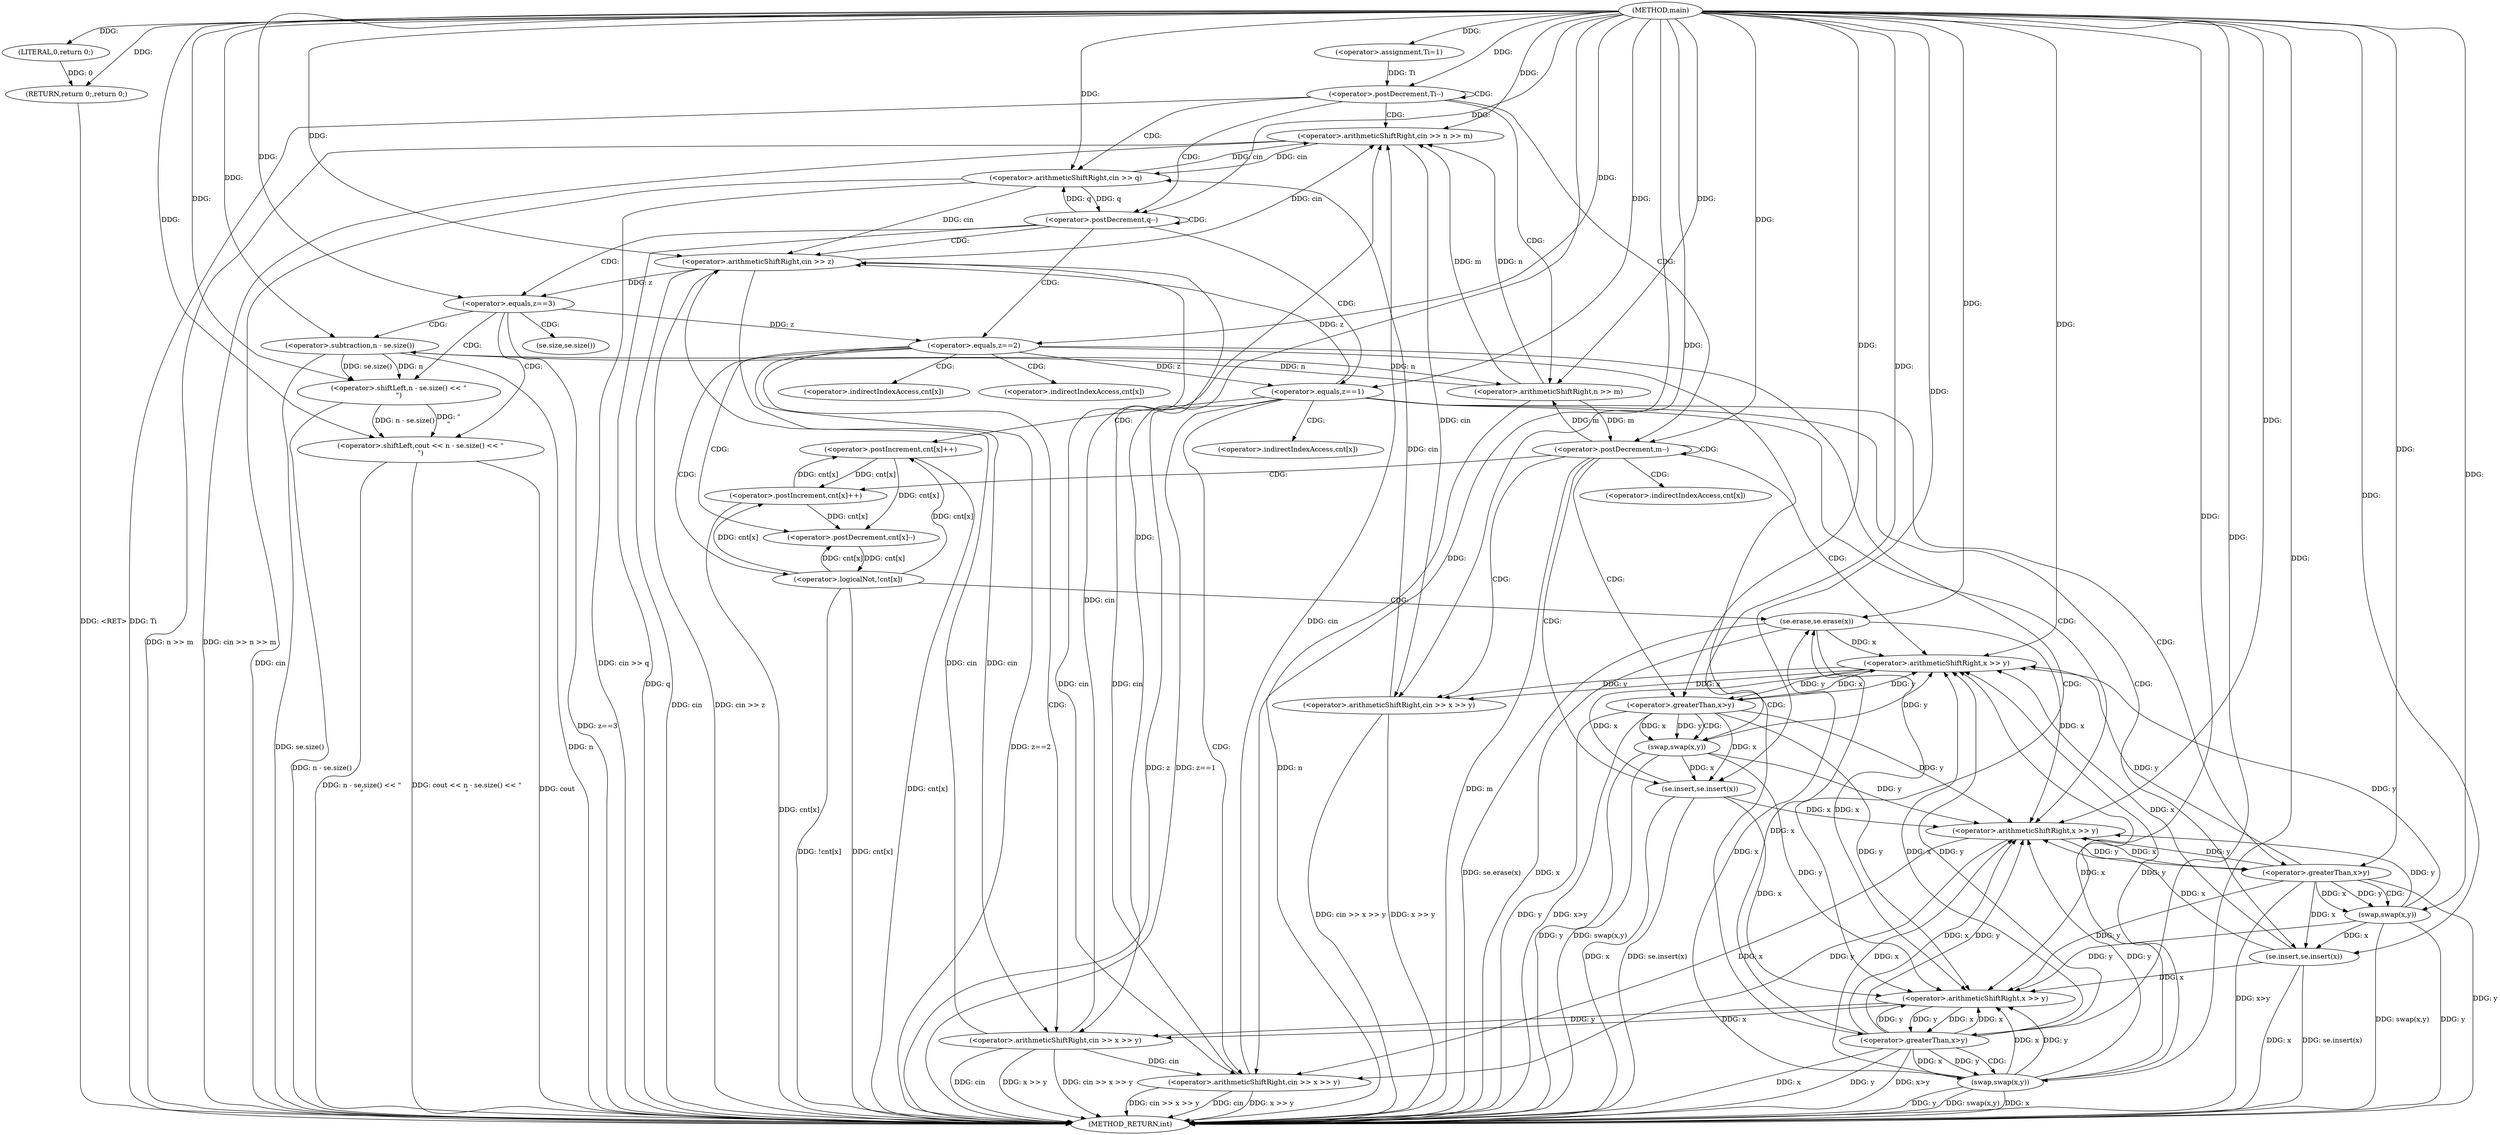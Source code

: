digraph "main" {  
"1000141" [label = "(METHOD,main)" ]
"1000259" [label = "(METHOD_RETURN,int)" ]
"1000144" [label = "(<operator>.assignment,Ti=1)" ]
"1000257" [label = "(RETURN,return 0;,return 0;)" ]
"1000148" [label = "(<operator>.postDecrement,Ti--)" ]
"1000258" [label = "(LITERAL,0,return 0;)" ]
"1000151" [label = "(<operator>.arithmeticShiftRight,cin >> n >> m)" ]
"1000181" [label = "(<operator>.arithmeticShiftRight,cin >> q)" ]
"1000157" [label = "(<operator>.postDecrement,m--)" ]
"1000185" [label = "(<operator>.postDecrement,q--)" ]
"1000153" [label = "(<operator>.arithmeticShiftRight,n >> m)" ]
"1000162" [label = "(<operator>.arithmeticShiftRight,cin >> x >> y)" ]
"1000174" [label = "(se.insert,se.insert(x))" ]
"1000176" [label = "(<operator>.postIncrement,cnt[x]++)" ]
"1000191" [label = "(<operator>.arithmeticShiftRight,cin >> z)" ]
"1000168" [label = "(<operator>.greaterThan,x>y)" ]
"1000171" [label = "(swap,swap(x,y))" ]
"1000195" [label = "(<operator>.equals,z==3)" ]
"1000207" [label = "(<operator>.equals,z==2)" ]
"1000235" [label = "(<operator>.equals,z==1)" ]
"1000164" [label = "(<operator>.arithmeticShiftRight,x >> y)" ]
"1000199" [label = "(<operator>.shiftLeft,cout << n - se.size() << \"\n\")" ]
"1000211" [label = "(<operator>.arithmeticShiftRight,cin >> x >> y)" ]
"1000223" [label = "(<operator>.postDecrement,cnt[x]--)" ]
"1000239" [label = "(<operator>.arithmeticShiftRight,cin >> x >> y)" ]
"1000251" [label = "(<operator>.postIncrement,cnt[x]++)" ]
"1000255" [label = "(se.insert,se.insert(x))" ]
"1000217" [label = "(<operator>.greaterThan,x>y)" ]
"1000220" [label = "(swap,swap(x,y))" ]
"1000228" [label = "(<operator>.logicalNot,!cnt[x])" ]
"1000232" [label = "(se.erase,se.erase(x))" ]
"1000245" [label = "(<operator>.greaterThan,x>y)" ]
"1000248" [label = "(swap,swap(x,y))" ]
"1000201" [label = "(<operator>.shiftLeft,n - se.size() << \"\n\")" ]
"1000213" [label = "(<operator>.arithmeticShiftRight,x >> y)" ]
"1000241" [label = "(<operator>.arithmeticShiftRight,x >> y)" ]
"1000202" [label = "(<operator>.subtraction,n - se.size())" ]
"1000177" [label = "(<operator>.indirectIndexAccess,cnt[x])" ]
"1000224" [label = "(<operator>.indirectIndexAccess,cnt[x])" ]
"1000252" [label = "(<operator>.indirectIndexAccess,cnt[x])" ]
"1000229" [label = "(<operator>.indirectIndexAccess,cnt[x])" ]
"1000204" [label = "(se.size,se.size())" ]
  "1000148" -> "1000259"  [ label = "DDG: Ti"] 
  "1000153" -> "1000259"  [ label = "DDG: n"] 
  "1000151" -> "1000259"  [ label = "DDG: n >> m"] 
  "1000151" -> "1000259"  [ label = "DDG: cin >> n >> m"] 
  "1000157" -> "1000259"  [ label = "DDG: m"] 
  "1000181" -> "1000259"  [ label = "DDG: cin"] 
  "1000181" -> "1000259"  [ label = "DDG: cin >> q"] 
  "1000185" -> "1000259"  [ label = "DDG: q"] 
  "1000191" -> "1000259"  [ label = "DDG: cin"] 
  "1000191" -> "1000259"  [ label = "DDG: cin >> z"] 
  "1000195" -> "1000259"  [ label = "DDG: z==3"] 
  "1000202" -> "1000259"  [ label = "DDG: n"] 
  "1000202" -> "1000259"  [ label = "DDG: se.size()"] 
  "1000201" -> "1000259"  [ label = "DDG: n - se.size()"] 
  "1000199" -> "1000259"  [ label = "DDG: n - se.size() << \"\n\""] 
  "1000199" -> "1000259"  [ label = "DDG: cout << n - se.size() << \"\n\""] 
  "1000207" -> "1000259"  [ label = "DDG: z==2"] 
  "1000211" -> "1000259"  [ label = "DDG: cin"] 
  "1000211" -> "1000259"  [ label = "DDG: x >> y"] 
  "1000211" -> "1000259"  [ label = "DDG: cin >> x >> y"] 
  "1000217" -> "1000259"  [ label = "DDG: x"] 
  "1000217" -> "1000259"  [ label = "DDG: y"] 
  "1000217" -> "1000259"  [ label = "DDG: x>y"] 
  "1000220" -> "1000259"  [ label = "DDG: x"] 
  "1000220" -> "1000259"  [ label = "DDG: y"] 
  "1000220" -> "1000259"  [ label = "DDG: swap(x,y)"] 
  "1000228" -> "1000259"  [ label = "DDG: cnt[x]"] 
  "1000228" -> "1000259"  [ label = "DDG: !cnt[x]"] 
  "1000232" -> "1000259"  [ label = "DDG: x"] 
  "1000232" -> "1000259"  [ label = "DDG: se.erase(x)"] 
  "1000235" -> "1000259"  [ label = "DDG: z"] 
  "1000235" -> "1000259"  [ label = "DDG: z==1"] 
  "1000239" -> "1000259"  [ label = "DDG: cin"] 
  "1000239" -> "1000259"  [ label = "DDG: x >> y"] 
  "1000239" -> "1000259"  [ label = "DDG: cin >> x >> y"] 
  "1000245" -> "1000259"  [ label = "DDG: y"] 
  "1000245" -> "1000259"  [ label = "DDG: x>y"] 
  "1000248" -> "1000259"  [ label = "DDG: y"] 
  "1000248" -> "1000259"  [ label = "DDG: swap(x,y)"] 
  "1000251" -> "1000259"  [ label = "DDG: cnt[x]"] 
  "1000255" -> "1000259"  [ label = "DDG: x"] 
  "1000255" -> "1000259"  [ label = "DDG: se.insert(x)"] 
  "1000162" -> "1000259"  [ label = "DDG: x >> y"] 
  "1000162" -> "1000259"  [ label = "DDG: cin >> x >> y"] 
  "1000168" -> "1000259"  [ label = "DDG: y"] 
  "1000168" -> "1000259"  [ label = "DDG: x>y"] 
  "1000171" -> "1000259"  [ label = "DDG: y"] 
  "1000171" -> "1000259"  [ label = "DDG: swap(x,y)"] 
  "1000174" -> "1000259"  [ label = "DDG: x"] 
  "1000174" -> "1000259"  [ label = "DDG: se.insert(x)"] 
  "1000176" -> "1000259"  [ label = "DDG: cnt[x]"] 
  "1000257" -> "1000259"  [ label = "DDG: <RET>"] 
  "1000199" -> "1000259"  [ label = "DDG: cout"] 
  "1000141" -> "1000144"  [ label = "DDG: "] 
  "1000258" -> "1000257"  [ label = "DDG: 0"] 
  "1000141" -> "1000257"  [ label = "DDG: "] 
  "1000141" -> "1000258"  [ label = "DDG: "] 
  "1000144" -> "1000148"  [ label = "DDG: Ti"] 
  "1000141" -> "1000148"  [ label = "DDG: "] 
  "1000181" -> "1000151"  [ label = "DDG: cin"] 
  "1000191" -> "1000151"  [ label = "DDG: cin"] 
  "1000211" -> "1000151"  [ label = "DDG: cin"] 
  "1000239" -> "1000151"  [ label = "DDG: cin"] 
  "1000141" -> "1000151"  [ label = "DDG: "] 
  "1000153" -> "1000151"  [ label = "DDG: m"] 
  "1000153" -> "1000151"  [ label = "DDG: n"] 
  "1000151" -> "1000181"  [ label = "DDG: cin"] 
  "1000162" -> "1000181"  [ label = "DDG: cin"] 
  "1000141" -> "1000181"  [ label = "DDG: "] 
  "1000185" -> "1000181"  [ label = "DDG: q"] 
  "1000202" -> "1000153"  [ label = "DDG: n"] 
  "1000141" -> "1000153"  [ label = "DDG: "] 
  "1000157" -> "1000153"  [ label = "DDG: m"] 
  "1000153" -> "1000157"  [ label = "DDG: m"] 
  "1000141" -> "1000157"  [ label = "DDG: "] 
  "1000181" -> "1000185"  [ label = "DDG: q"] 
  "1000141" -> "1000185"  [ label = "DDG: "] 
  "1000151" -> "1000162"  [ label = "DDG: cin"] 
  "1000141" -> "1000162"  [ label = "DDG: "] 
  "1000164" -> "1000162"  [ label = "DDG: x"] 
  "1000164" -> "1000162"  [ label = "DDG: y"] 
  "1000168" -> "1000174"  [ label = "DDG: x"] 
  "1000171" -> "1000174"  [ label = "DDG: x"] 
  "1000141" -> "1000174"  [ label = "DDG: "] 
  "1000228" -> "1000176"  [ label = "DDG: cnt[x]"] 
  "1000251" -> "1000176"  [ label = "DDG: cnt[x]"] 
  "1000181" -> "1000191"  [ label = "DDG: cin"] 
  "1000211" -> "1000191"  [ label = "DDG: cin"] 
  "1000239" -> "1000191"  [ label = "DDG: cin"] 
  "1000141" -> "1000191"  [ label = "DDG: "] 
  "1000235" -> "1000191"  [ label = "DDG: z"] 
  "1000217" -> "1000164"  [ label = "DDG: x"] 
  "1000220" -> "1000164"  [ label = "DDG: x"] 
  "1000232" -> "1000164"  [ label = "DDG: x"] 
  "1000255" -> "1000164"  [ label = "DDG: x"] 
  "1000174" -> "1000164"  [ label = "DDG: x"] 
  "1000141" -> "1000164"  [ label = "DDG: "] 
  "1000217" -> "1000164"  [ label = "DDG: y"] 
  "1000220" -> "1000164"  [ label = "DDG: y"] 
  "1000245" -> "1000164"  [ label = "DDG: y"] 
  "1000248" -> "1000164"  [ label = "DDG: y"] 
  "1000168" -> "1000164"  [ label = "DDG: y"] 
  "1000171" -> "1000164"  [ label = "DDG: y"] 
  "1000164" -> "1000168"  [ label = "DDG: x"] 
  "1000141" -> "1000168"  [ label = "DDG: "] 
  "1000164" -> "1000168"  [ label = "DDG: y"] 
  "1000168" -> "1000171"  [ label = "DDG: x"] 
  "1000141" -> "1000171"  [ label = "DDG: "] 
  "1000168" -> "1000171"  [ label = "DDG: y"] 
  "1000191" -> "1000195"  [ label = "DDG: z"] 
  "1000141" -> "1000195"  [ label = "DDG: "] 
  "1000195" -> "1000207"  [ label = "DDG: z"] 
  "1000141" -> "1000207"  [ label = "DDG: "] 
  "1000207" -> "1000235"  [ label = "DDG: z"] 
  "1000141" -> "1000235"  [ label = "DDG: "] 
  "1000141" -> "1000199"  [ label = "DDG: "] 
  "1000201" -> "1000199"  [ label = "DDG: n - se.size()"] 
  "1000201" -> "1000199"  [ label = "DDG: \"\n\""] 
  "1000191" -> "1000211"  [ label = "DDG: cin"] 
  "1000141" -> "1000211"  [ label = "DDG: "] 
  "1000213" -> "1000211"  [ label = "DDG: y"] 
  "1000213" -> "1000211"  [ label = "DDG: x"] 
  "1000228" -> "1000223"  [ label = "DDG: cnt[x]"] 
  "1000251" -> "1000223"  [ label = "DDG: cnt[x]"] 
  "1000176" -> "1000223"  [ label = "DDG: cnt[x]"] 
  "1000191" -> "1000239"  [ label = "DDG: cin"] 
  "1000211" -> "1000239"  [ label = "DDG: cin"] 
  "1000141" -> "1000239"  [ label = "DDG: "] 
  "1000241" -> "1000239"  [ label = "DDG: y"] 
  "1000241" -> "1000239"  [ label = "DDG: x"] 
  "1000228" -> "1000251"  [ label = "DDG: cnt[x]"] 
  "1000176" -> "1000251"  [ label = "DDG: cnt[x]"] 
  "1000245" -> "1000255"  [ label = "DDG: x"] 
  "1000248" -> "1000255"  [ label = "DDG: x"] 
  "1000141" -> "1000255"  [ label = "DDG: "] 
  "1000202" -> "1000201"  [ label = "DDG: n"] 
  "1000202" -> "1000201"  [ label = "DDG: se.size()"] 
  "1000141" -> "1000201"  [ label = "DDG: "] 
  "1000217" -> "1000213"  [ label = "DDG: x"] 
  "1000220" -> "1000213"  [ label = "DDG: x"] 
  "1000232" -> "1000213"  [ label = "DDG: x"] 
  "1000255" -> "1000213"  [ label = "DDG: x"] 
  "1000174" -> "1000213"  [ label = "DDG: x"] 
  "1000141" -> "1000213"  [ label = "DDG: "] 
  "1000217" -> "1000213"  [ label = "DDG: y"] 
  "1000220" -> "1000213"  [ label = "DDG: y"] 
  "1000245" -> "1000213"  [ label = "DDG: y"] 
  "1000248" -> "1000213"  [ label = "DDG: y"] 
  "1000168" -> "1000213"  [ label = "DDG: y"] 
  "1000171" -> "1000213"  [ label = "DDG: y"] 
  "1000213" -> "1000217"  [ label = "DDG: x"] 
  "1000141" -> "1000217"  [ label = "DDG: "] 
  "1000213" -> "1000217"  [ label = "DDG: y"] 
  "1000217" -> "1000220"  [ label = "DDG: x"] 
  "1000141" -> "1000220"  [ label = "DDG: "] 
  "1000217" -> "1000220"  [ label = "DDG: y"] 
  "1000223" -> "1000228"  [ label = "DDG: cnt[x]"] 
  "1000217" -> "1000232"  [ label = "DDG: x"] 
  "1000220" -> "1000232"  [ label = "DDG: x"] 
  "1000141" -> "1000232"  [ label = "DDG: "] 
  "1000217" -> "1000241"  [ label = "DDG: x"] 
  "1000220" -> "1000241"  [ label = "DDG: x"] 
  "1000232" -> "1000241"  [ label = "DDG: x"] 
  "1000255" -> "1000241"  [ label = "DDG: x"] 
  "1000174" -> "1000241"  [ label = "DDG: x"] 
  "1000141" -> "1000241"  [ label = "DDG: "] 
  "1000217" -> "1000241"  [ label = "DDG: y"] 
  "1000220" -> "1000241"  [ label = "DDG: y"] 
  "1000245" -> "1000241"  [ label = "DDG: y"] 
  "1000248" -> "1000241"  [ label = "DDG: y"] 
  "1000168" -> "1000241"  [ label = "DDG: y"] 
  "1000171" -> "1000241"  [ label = "DDG: y"] 
  "1000241" -> "1000245"  [ label = "DDG: x"] 
  "1000141" -> "1000245"  [ label = "DDG: "] 
  "1000241" -> "1000245"  [ label = "DDG: y"] 
  "1000245" -> "1000248"  [ label = "DDG: x"] 
  "1000141" -> "1000248"  [ label = "DDG: "] 
  "1000245" -> "1000248"  [ label = "DDG: y"] 
  "1000153" -> "1000202"  [ label = "DDG: n"] 
  "1000141" -> "1000202"  [ label = "DDG: "] 
  "1000148" -> "1000153"  [ label = "CDG: "] 
  "1000148" -> "1000148"  [ label = "CDG: "] 
  "1000148" -> "1000157"  [ label = "CDG: "] 
  "1000148" -> "1000151"  [ label = "CDG: "] 
  "1000148" -> "1000181"  [ label = "CDG: "] 
  "1000148" -> "1000185"  [ label = "CDG: "] 
  "1000157" -> "1000164"  [ label = "CDG: "] 
  "1000157" -> "1000174"  [ label = "CDG: "] 
  "1000157" -> "1000157"  [ label = "CDG: "] 
  "1000157" -> "1000168"  [ label = "CDG: "] 
  "1000157" -> "1000176"  [ label = "CDG: "] 
  "1000157" -> "1000177"  [ label = "CDG: "] 
  "1000157" -> "1000162"  [ label = "CDG: "] 
  "1000185" -> "1000191"  [ label = "CDG: "] 
  "1000185" -> "1000195"  [ label = "CDG: "] 
  "1000185" -> "1000207"  [ label = "CDG: "] 
  "1000185" -> "1000235"  [ label = "CDG: "] 
  "1000185" -> "1000185"  [ label = "CDG: "] 
  "1000168" -> "1000171"  [ label = "CDG: "] 
  "1000195" -> "1000199"  [ label = "CDG: "] 
  "1000195" -> "1000204"  [ label = "CDG: "] 
  "1000195" -> "1000201"  [ label = "CDG: "] 
  "1000195" -> "1000202"  [ label = "CDG: "] 
  "1000207" -> "1000211"  [ label = "CDG: "] 
  "1000207" -> "1000213"  [ label = "CDG: "] 
  "1000207" -> "1000229"  [ label = "CDG: "] 
  "1000207" -> "1000224"  [ label = "CDG: "] 
  "1000207" -> "1000217"  [ label = "CDG: "] 
  "1000207" -> "1000223"  [ label = "CDG: "] 
  "1000207" -> "1000228"  [ label = "CDG: "] 
  "1000235" -> "1000239"  [ label = "CDG: "] 
  "1000235" -> "1000255"  [ label = "CDG: "] 
  "1000235" -> "1000251"  [ label = "CDG: "] 
  "1000235" -> "1000252"  [ label = "CDG: "] 
  "1000235" -> "1000241"  [ label = "CDG: "] 
  "1000235" -> "1000245"  [ label = "CDG: "] 
  "1000217" -> "1000220"  [ label = "CDG: "] 
  "1000228" -> "1000232"  [ label = "CDG: "] 
  "1000245" -> "1000248"  [ label = "CDG: "] 
}
